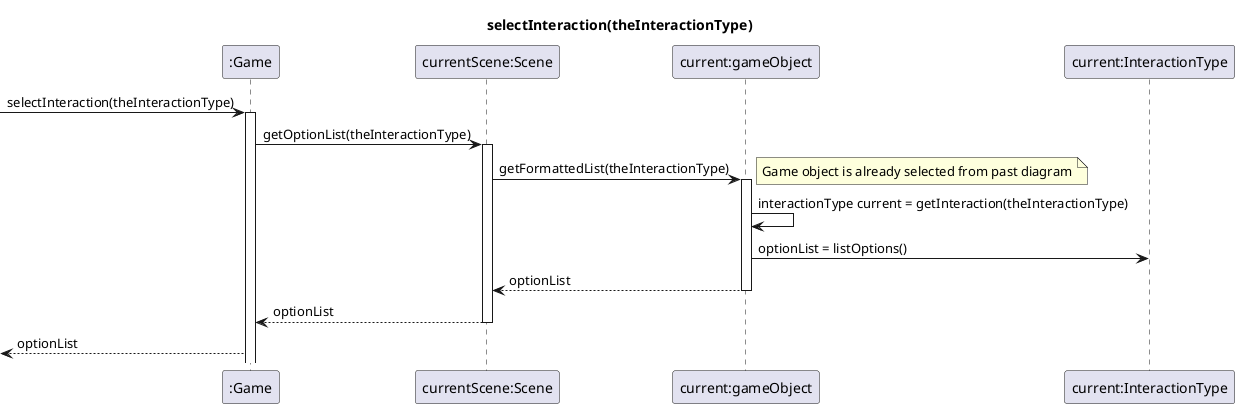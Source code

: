 @startuml

title selectInteraction(theInteractionType)
[-> ":Game" ++: selectInteraction(theInteractionType)
":Game" -> "currentScene:Scene" ++ : getOptionList(theInteractionType)
"currentScene:Scene" -> "current:gameObject" ++ : getFormattedList(theInteractionType)
note right: Game object is already selected from past diagram
"current:gameObject" -> "current:gameObject": interactionType current = getInteraction(theInteractionType)
"current:gameObject" -> "current:InteractionType": optionList = listOptions()
return optionList
return optionList
":Game" -->[: optionList
 
@enduml
